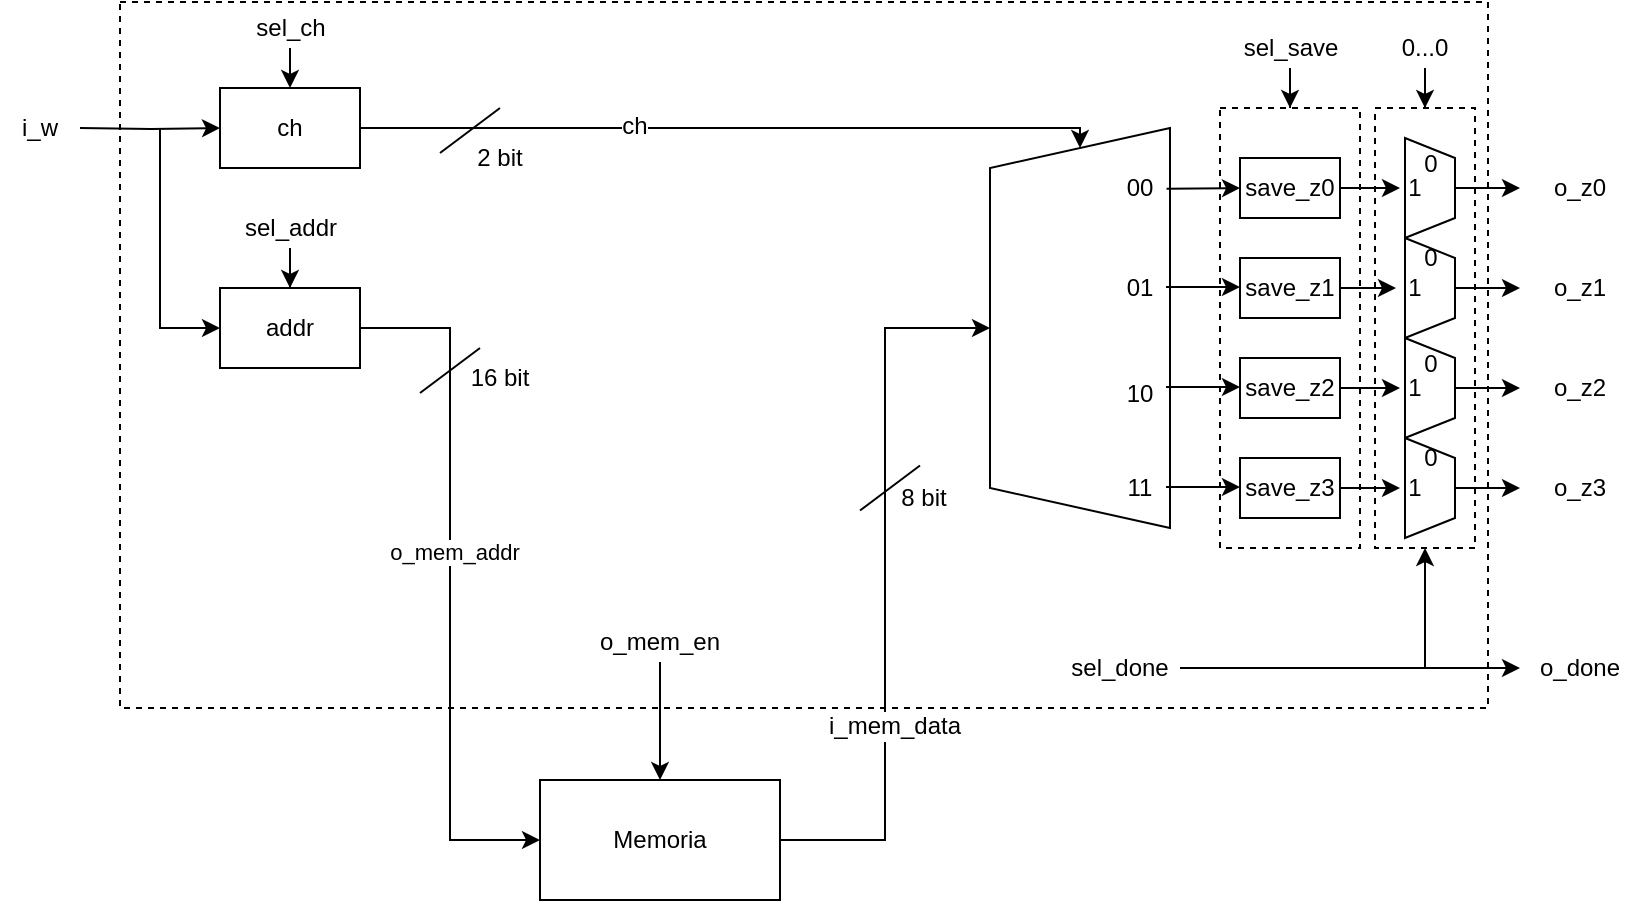 <mxfile version="21.3.0" type="device">
  <diagram name="Pagina-1" id="z46neC1v2HSzV0G07LQI">
    <mxGraphModel dx="2314" dy="1148" grid="0" gridSize="10" guides="1" tooltips="1" connect="1" arrows="1" fold="1" page="1" pageScale="1" pageWidth="827" pageHeight="1169" math="0" shadow="0">
      <root>
        <mxCell id="0" />
        <mxCell id="1" parent="0" />
        <mxCell id="df2RwkZd0xKqGF4FhGg1-22" style="edgeStyle=orthogonalEdgeStyle;rounded=0;orthogonalLoop=1;jettySize=auto;html=1;exitX=1;exitY=0.5;exitDx=0;exitDy=0;entryX=1;entryY=0.5;entryDx=0;entryDy=0;" parent="1" source="df2RwkZd0xKqGF4FhGg1-4" target="df2RwkZd0xKqGF4FhGg1-23" edge="1">
          <mxGeometry relative="1" as="geometry">
            <mxPoint x="537" y="99" as="targetPoint" />
            <Array as="points">
              <mxPoint x="547" y="99" />
            </Array>
          </mxGeometry>
        </mxCell>
        <mxCell id="df2RwkZd0xKqGF4FhGg1-24" value="ch" style="edgeLabel;html=1;align=center;verticalAlign=middle;resizable=0;points=[];fontSize=12;fontFamily=Helvetica;fontColor=default;" parent="df2RwkZd0xKqGF4FhGg1-22" vertex="1" connectable="0">
          <mxGeometry x="-0.26" y="1" relative="1" as="geometry">
            <mxPoint as="offset" />
          </mxGeometry>
        </mxCell>
        <mxCell id="df2RwkZd0xKqGF4FhGg1-4" value="ch" style="rounded=0;whiteSpace=wrap;html=1;" parent="1" vertex="1">
          <mxGeometry x="117" y="79" width="70" height="40" as="geometry" />
        </mxCell>
        <mxCell id="df2RwkZd0xKqGF4FhGg1-7" style="edgeStyle=orthogonalEdgeStyle;rounded=0;orthogonalLoop=1;jettySize=auto;html=1;" parent="1" target="df2RwkZd0xKqGF4FhGg1-4" edge="1">
          <mxGeometry relative="1" as="geometry">
            <mxPoint x="47" y="99" as="sourcePoint" />
          </mxGeometry>
        </mxCell>
        <mxCell id="df2RwkZd0xKqGF4FhGg1-6" value="i_w" style="text;html=1;strokeColor=none;fillColor=none;align=center;verticalAlign=middle;whiteSpace=wrap;rounded=0;" parent="1" vertex="1">
          <mxGeometry x="7" y="86.5" width="40" height="25" as="geometry" />
        </mxCell>
        <mxCell id="df2RwkZd0xKqGF4FhGg1-9" style="edgeStyle=orthogonalEdgeStyle;rounded=0;orthogonalLoop=1;jettySize=auto;html=1;entryX=0.5;entryY=0;entryDx=0;entryDy=0;exitX=0.5;exitY=1;exitDx=0;exitDy=0;" parent="1" source="df2RwkZd0xKqGF4FhGg1-8" target="df2RwkZd0xKqGF4FhGg1-4" edge="1">
          <mxGeometry relative="1" as="geometry" />
        </mxCell>
        <mxCell id="df2RwkZd0xKqGF4FhGg1-8" value="sel_ch" style="text;html=1;strokeColor=none;fillColor=none;align=center;verticalAlign=middle;whiteSpace=wrap;rounded=0;" parent="1" vertex="1">
          <mxGeometry x="129.5" y="39" width="45" height="20" as="geometry" />
        </mxCell>
        <mxCell id="df2RwkZd0xKqGF4FhGg1-16" style="edgeStyle=orthogonalEdgeStyle;rounded=0;orthogonalLoop=1;jettySize=auto;html=1;entryX=0;entryY=0.5;entryDx=0;entryDy=0;" parent="1" source="df2RwkZd0xKqGF4FhGg1-10" target="df2RwkZd0xKqGF4FhGg1-15" edge="1">
          <mxGeometry relative="1" as="geometry" />
        </mxCell>
        <mxCell id="df2RwkZd0xKqGF4FhGg1-17" value="o_mem_addr" style="edgeLabel;html=1;align=center;verticalAlign=middle;resizable=0;points=[];" parent="df2RwkZd0xKqGF4FhGg1-16" vertex="1" connectable="0">
          <mxGeometry x="-0.092" y="2" relative="1" as="geometry">
            <mxPoint as="offset" />
          </mxGeometry>
        </mxCell>
        <mxCell id="df2RwkZd0xKqGF4FhGg1-10" value="addr" style="rounded=0;whiteSpace=wrap;html=1;" parent="1" vertex="1">
          <mxGeometry x="117" y="179" width="70" height="40" as="geometry" />
        </mxCell>
        <mxCell id="df2RwkZd0xKqGF4FhGg1-13" style="edgeStyle=orthogonalEdgeStyle;rounded=0;orthogonalLoop=1;jettySize=auto;html=1;entryX=0.5;entryY=0;entryDx=0;entryDy=0;" parent="1" source="df2RwkZd0xKqGF4FhGg1-12" target="df2RwkZd0xKqGF4FhGg1-10" edge="1">
          <mxGeometry relative="1" as="geometry" />
        </mxCell>
        <mxCell id="df2RwkZd0xKqGF4FhGg1-12" value="sel_addr" style="text;html=1;strokeColor=none;fillColor=none;align=center;verticalAlign=middle;whiteSpace=wrap;rounded=0;" parent="1" vertex="1">
          <mxGeometry x="129.5" y="139" width="45" height="20" as="geometry" />
        </mxCell>
        <mxCell id="df2RwkZd0xKqGF4FhGg1-14" value="" style="endArrow=classic;html=1;rounded=0;" parent="1" edge="1">
          <mxGeometry width="50" height="50" relative="1" as="geometry">
            <mxPoint x="87" y="99" as="sourcePoint" />
            <mxPoint x="117" y="199" as="targetPoint" />
            <Array as="points">
              <mxPoint x="87" y="199" />
            </Array>
          </mxGeometry>
        </mxCell>
        <mxCell id="df2RwkZd0xKqGF4FhGg1-21" style="edgeStyle=orthogonalEdgeStyle;rounded=0;orthogonalLoop=1;jettySize=auto;html=1;entryX=0.5;entryY=0;entryDx=0;entryDy=0;" parent="1" source="df2RwkZd0xKqGF4FhGg1-15" target="df2RwkZd0xKqGF4FhGg1-23" edge="1">
          <mxGeometry relative="1" as="geometry">
            <mxPoint x="497" y="134" as="targetPoint" />
          </mxGeometry>
        </mxCell>
        <mxCell id="df2RwkZd0xKqGF4FhGg1-36" value="i_mem_data" style="edgeLabel;html=1;align=center;verticalAlign=middle;resizable=0;points=[];fontSize=12;fontFamily=Helvetica;fontColor=default;" parent="df2RwkZd0xKqGF4FhGg1-21" vertex="1" connectable="0">
          <mxGeometry x="-0.39" y="-3" relative="1" as="geometry">
            <mxPoint x="1" as="offset" />
          </mxGeometry>
        </mxCell>
        <mxCell id="df2RwkZd0xKqGF4FhGg1-15" value="Memoria" style="rounded=0;whiteSpace=wrap;html=1;" parent="1" vertex="1">
          <mxGeometry x="277" y="425" width="120" height="60" as="geometry" />
        </mxCell>
        <mxCell id="df2RwkZd0xKqGF4FhGg1-19" style="edgeStyle=orthogonalEdgeStyle;rounded=0;orthogonalLoop=1;jettySize=auto;html=1;entryX=0.5;entryY=0;entryDx=0;entryDy=0;" parent="1" source="df2RwkZd0xKqGF4FhGg1-18" target="df2RwkZd0xKqGF4FhGg1-15" edge="1">
          <mxGeometry relative="1" as="geometry" />
        </mxCell>
        <mxCell id="df2RwkZd0xKqGF4FhGg1-18" value="o_mem_en" style="text;html=1;strokeColor=none;fillColor=none;align=center;verticalAlign=middle;whiteSpace=wrap;rounded=0;" parent="1" vertex="1">
          <mxGeometry x="322" y="346" width="30" height="20" as="geometry" />
        </mxCell>
        <mxCell id="df2RwkZd0xKqGF4FhGg1-23" value="" style="shape=trapezoid;perimeter=trapezoidPerimeter;whiteSpace=wrap;html=1;fixedSize=1;shadow=0;dashed=0;strokeColor=default;strokeWidth=1;fontFamily=Helvetica;fontSize=12;fontColor=default;fillColor=default;rotation=-90;" parent="1" vertex="1">
          <mxGeometry x="447" y="154" width="200" height="90" as="geometry" />
        </mxCell>
        <mxCell id="df2RwkZd0xKqGF4FhGg1-72" style="edgeStyle=orthogonalEdgeStyle;rounded=0;orthogonalLoop=1;jettySize=auto;html=1;entryX=0;entryY=0.5;entryDx=0;entryDy=0;fontFamily=Helvetica;fontSize=12;fontColor=default;" parent="1" source="df2RwkZd0xKqGF4FhGg1-25" target="df2RwkZd0xKqGF4FhGg1-91" edge="1">
          <mxGeometry relative="1" as="geometry" />
        </mxCell>
        <mxCell id="df2RwkZd0xKqGF4FhGg1-25" value="save_z0" style="rounded=0;whiteSpace=wrap;html=1;shadow=0;dashed=0;strokeColor=default;strokeWidth=1;fontFamily=Helvetica;fontSize=12;fontColor=default;fillColor=default;" parent="1" vertex="1">
          <mxGeometry x="627" y="114" width="50" height="30" as="geometry" />
        </mxCell>
        <mxCell id="df2RwkZd0xKqGF4FhGg1-27" value="" style="endArrow=classic;html=1;rounded=0;fontFamily=Helvetica;fontSize=12;fontColor=default;entryX=0;entryY=0.5;entryDx=0;entryDy=0;exitX=0.848;exitY=0.981;exitDx=0;exitDy=0;exitPerimeter=0;" parent="1" source="df2RwkZd0xKqGF4FhGg1-23" target="df2RwkZd0xKqGF4FhGg1-25" edge="1">
          <mxGeometry width="50" height="50" relative="1" as="geometry">
            <mxPoint x="597" y="129" as="sourcePoint" />
            <mxPoint x="447" y="154" as="targetPoint" />
          </mxGeometry>
        </mxCell>
        <mxCell id="df2RwkZd0xKqGF4FhGg1-73" style="edgeStyle=orthogonalEdgeStyle;rounded=0;orthogonalLoop=1;jettySize=auto;html=1;fontFamily=Helvetica;fontSize=12;fontColor=default;" parent="1" source="df2RwkZd0xKqGF4FhGg1-28" edge="1">
          <mxGeometry relative="1" as="geometry">
            <mxPoint x="705" y="179" as="targetPoint" />
          </mxGeometry>
        </mxCell>
        <mxCell id="df2RwkZd0xKqGF4FhGg1-28" value="save_z1" style="rounded=0;whiteSpace=wrap;html=1;shadow=0;dashed=0;strokeColor=default;strokeWidth=1;fontFamily=Helvetica;fontSize=12;fontColor=default;fillColor=default;" parent="1" vertex="1">
          <mxGeometry x="627" y="164" width="50" height="30" as="geometry" />
        </mxCell>
        <mxCell id="df2RwkZd0xKqGF4FhGg1-74" style="edgeStyle=orthogonalEdgeStyle;rounded=0;orthogonalLoop=1;jettySize=auto;html=1;entryX=0;entryY=0.5;entryDx=0;entryDy=0;fontFamily=Helvetica;fontSize=12;fontColor=default;" parent="1" source="df2RwkZd0xKqGF4FhGg1-29" target="df2RwkZd0xKqGF4FhGg1-93" edge="1">
          <mxGeometry relative="1" as="geometry" />
        </mxCell>
        <mxCell id="df2RwkZd0xKqGF4FhGg1-29" value="save_z2" style="rounded=0;whiteSpace=wrap;html=1;shadow=0;dashed=0;strokeColor=default;strokeWidth=1;fontFamily=Helvetica;fontSize=12;fontColor=default;fillColor=default;" parent="1" vertex="1">
          <mxGeometry x="627" y="214" width="50" height="30" as="geometry" />
        </mxCell>
        <mxCell id="df2RwkZd0xKqGF4FhGg1-75" style="edgeStyle=orthogonalEdgeStyle;rounded=0;orthogonalLoop=1;jettySize=auto;html=1;entryX=0;entryY=0.5;entryDx=0;entryDy=0;fontFamily=Helvetica;fontSize=12;fontColor=default;" parent="1" source="df2RwkZd0xKqGF4FhGg1-30" target="df2RwkZd0xKqGF4FhGg1-94" edge="1">
          <mxGeometry relative="1" as="geometry" />
        </mxCell>
        <mxCell id="df2RwkZd0xKqGF4FhGg1-30" value="save_z3" style="rounded=0;whiteSpace=wrap;html=1;shadow=0;dashed=0;strokeColor=default;strokeWidth=1;fontFamily=Helvetica;fontSize=12;fontColor=default;fillColor=default;" parent="1" vertex="1">
          <mxGeometry x="627" y="264" width="50" height="30" as="geometry" />
        </mxCell>
        <mxCell id="df2RwkZd0xKqGF4FhGg1-31" value="" style="endArrow=classic;html=1;rounded=0;fontFamily=Helvetica;fontSize=12;fontColor=default;entryX=0;entryY=0.5;entryDx=0;entryDy=0;exitX=0.848;exitY=0.981;exitDx=0;exitDy=0;exitPerimeter=0;" parent="1" edge="1">
          <mxGeometry width="50" height="50" relative="1" as="geometry">
            <mxPoint x="590" y="178.5" as="sourcePoint" />
            <mxPoint x="627" y="178.5" as="targetPoint" />
            <Array as="points">
              <mxPoint x="607" y="178.5" />
            </Array>
          </mxGeometry>
        </mxCell>
        <mxCell id="df2RwkZd0xKqGF4FhGg1-32" value="" style="endArrow=classic;html=1;rounded=0;fontFamily=Helvetica;fontSize=12;fontColor=default;entryX=0;entryY=0.5;entryDx=0;entryDy=0;exitX=0.848;exitY=0.981;exitDx=0;exitDy=0;exitPerimeter=0;" parent="1" edge="1">
          <mxGeometry width="50" height="50" relative="1" as="geometry">
            <mxPoint x="590" y="228.5" as="sourcePoint" />
            <mxPoint x="627" y="228.5" as="targetPoint" />
          </mxGeometry>
        </mxCell>
        <mxCell id="df2RwkZd0xKqGF4FhGg1-53" value="" style="rounded=0;whiteSpace=wrap;html=1;shadow=0;dashed=1;strokeColor=default;strokeWidth=1;fontFamily=Helvetica;fontSize=12;fontColor=default;fillColor=none;" parent="1" vertex="1">
          <mxGeometry x="617" y="89" width="70" height="220" as="geometry" />
        </mxCell>
        <mxCell id="df2RwkZd0xKqGF4FhGg1-33" value="" style="endArrow=classic;html=1;rounded=0;fontFamily=Helvetica;fontSize=12;fontColor=default;entryX=0;entryY=0.5;entryDx=0;entryDy=0;exitX=0.848;exitY=0.981;exitDx=0;exitDy=0;exitPerimeter=0;" parent="1" edge="1">
          <mxGeometry width="50" height="50" relative="1" as="geometry">
            <mxPoint x="590" y="278.5" as="sourcePoint" />
            <mxPoint x="627" y="278.5" as="targetPoint" />
          </mxGeometry>
        </mxCell>
        <mxCell id="df2RwkZd0xKqGF4FhGg1-55" style="edgeStyle=orthogonalEdgeStyle;rounded=0;orthogonalLoop=1;jettySize=auto;html=1;entryX=0.5;entryY=0;entryDx=0;entryDy=0;fontFamily=Helvetica;fontSize=12;fontColor=default;" parent="1" source="df2RwkZd0xKqGF4FhGg1-54" target="df2RwkZd0xKqGF4FhGg1-53" edge="1">
          <mxGeometry relative="1" as="geometry" />
        </mxCell>
        <mxCell id="df2RwkZd0xKqGF4FhGg1-54" value="sel_save" style="text;html=1;strokeColor=none;fillColor=none;align=center;verticalAlign=middle;whiteSpace=wrap;rounded=0;" parent="1" vertex="1">
          <mxGeometry x="629.5" y="49" width="45" height="20" as="geometry" />
        </mxCell>
        <mxCell id="df2RwkZd0xKqGF4FhGg1-69" style="edgeStyle=orthogonalEdgeStyle;rounded=0;orthogonalLoop=1;jettySize=auto;html=1;fontFamily=Helvetica;fontSize=12;fontColor=default;" parent="1" source="df2RwkZd0xKqGF4FhGg1-57" target="df2RwkZd0xKqGF4FhGg1-62" edge="1">
          <mxGeometry relative="1" as="geometry" />
        </mxCell>
        <mxCell id="df2RwkZd0xKqGF4FhGg1-57" value="" style="shape=trapezoid;perimeter=trapezoidPerimeter;whiteSpace=wrap;html=1;fixedSize=1;shadow=0;dashed=0;strokeColor=default;strokeWidth=1;fontFamily=Helvetica;fontSize=12;fontColor=default;fillColor=default;rotation=90;size=10;" parent="1" vertex="1">
          <mxGeometry x="697" y="116.5" width="50" height="25" as="geometry" />
        </mxCell>
        <mxCell id="df2RwkZd0xKqGF4FhGg1-68" style="edgeStyle=orthogonalEdgeStyle;rounded=0;orthogonalLoop=1;jettySize=auto;html=1;fontFamily=Helvetica;fontSize=12;fontColor=default;" parent="1" source="df2RwkZd0xKqGF4FhGg1-59" target="df2RwkZd0xKqGF4FhGg1-63" edge="1">
          <mxGeometry relative="1" as="geometry" />
        </mxCell>
        <mxCell id="df2RwkZd0xKqGF4FhGg1-59" value="" style="shape=trapezoid;perimeter=trapezoidPerimeter;whiteSpace=wrap;html=1;fixedSize=1;shadow=0;dashed=0;strokeColor=default;strokeWidth=1;fontFamily=Helvetica;fontSize=12;fontColor=default;fillColor=default;rotation=90;size=10;" parent="1" vertex="1">
          <mxGeometry x="697" y="166.5" width="50" height="25" as="geometry" />
        </mxCell>
        <mxCell id="df2RwkZd0xKqGF4FhGg1-66" style="edgeStyle=orthogonalEdgeStyle;rounded=0;orthogonalLoop=1;jettySize=auto;html=1;fontFamily=Helvetica;fontSize=12;fontColor=default;" parent="1" source="df2RwkZd0xKqGF4FhGg1-60" target="df2RwkZd0xKqGF4FhGg1-64" edge="1">
          <mxGeometry relative="1" as="geometry" />
        </mxCell>
        <mxCell id="df2RwkZd0xKqGF4FhGg1-60" value="" style="shape=trapezoid;perimeter=trapezoidPerimeter;whiteSpace=wrap;html=1;fixedSize=1;shadow=0;dashed=0;strokeColor=default;strokeWidth=1;fontFamily=Helvetica;fontSize=12;fontColor=default;fillColor=default;rotation=90;size=10;" parent="1" vertex="1">
          <mxGeometry x="697" y="216.5" width="50" height="25" as="geometry" />
        </mxCell>
        <mxCell id="df2RwkZd0xKqGF4FhGg1-67" style="edgeStyle=orthogonalEdgeStyle;rounded=0;orthogonalLoop=1;jettySize=auto;html=1;fontFamily=Helvetica;fontSize=12;fontColor=default;" parent="1" source="df2RwkZd0xKqGF4FhGg1-61" target="df2RwkZd0xKqGF4FhGg1-65" edge="1">
          <mxGeometry relative="1" as="geometry" />
        </mxCell>
        <mxCell id="df2RwkZd0xKqGF4FhGg1-61" value="" style="shape=trapezoid;perimeter=trapezoidPerimeter;whiteSpace=wrap;html=1;fixedSize=1;shadow=0;dashed=0;strokeColor=default;strokeWidth=1;fontFamily=Helvetica;fontSize=12;fontColor=default;fillColor=default;rotation=90;size=10;" parent="1" vertex="1">
          <mxGeometry x="697" y="266.5" width="50" height="25" as="geometry" />
        </mxCell>
        <mxCell id="df2RwkZd0xKqGF4FhGg1-62" value="o_z0" style="text;html=1;strokeColor=none;fillColor=none;align=center;verticalAlign=middle;whiteSpace=wrap;rounded=0;fontSize=12;fontFamily=Helvetica;fontColor=default;" parent="1" vertex="1">
          <mxGeometry x="767" y="114" width="60" height="30" as="geometry" />
        </mxCell>
        <mxCell id="df2RwkZd0xKqGF4FhGg1-63" value="o_z1" style="text;html=1;strokeColor=none;fillColor=none;align=center;verticalAlign=middle;whiteSpace=wrap;rounded=0;fontSize=12;fontFamily=Helvetica;fontColor=default;" parent="1" vertex="1">
          <mxGeometry x="767" y="164" width="60" height="30" as="geometry" />
        </mxCell>
        <mxCell id="df2RwkZd0xKqGF4FhGg1-64" value="o_z2" style="text;html=1;strokeColor=none;fillColor=none;align=center;verticalAlign=middle;whiteSpace=wrap;rounded=0;fontSize=12;fontFamily=Helvetica;fontColor=default;" parent="1" vertex="1">
          <mxGeometry x="767" y="214" width="60" height="30" as="geometry" />
        </mxCell>
        <mxCell id="df2RwkZd0xKqGF4FhGg1-65" value="o_z3" style="text;html=1;strokeColor=none;fillColor=none;align=center;verticalAlign=middle;whiteSpace=wrap;rounded=0;fontSize=12;fontFamily=Helvetica;fontColor=default;" parent="1" vertex="1">
          <mxGeometry x="767" y="264" width="60" height="30" as="geometry" />
        </mxCell>
        <mxCell id="df2RwkZd0xKqGF4FhGg1-76" value="" style="rounded=0;whiteSpace=wrap;html=1;shadow=0;dashed=1;strokeColor=default;strokeWidth=1;fontFamily=Helvetica;fontSize=12;fontColor=default;fillColor=none;" parent="1" vertex="1">
          <mxGeometry x="694.5" y="89" width="50" height="220" as="geometry" />
        </mxCell>
        <mxCell id="df2RwkZd0xKqGF4FhGg1-79" style="edgeStyle=orthogonalEdgeStyle;rounded=0;orthogonalLoop=1;jettySize=auto;html=1;entryX=0.5;entryY=1;entryDx=0;entryDy=0;fontFamily=Helvetica;fontSize=12;fontColor=default;" parent="1" source="df2RwkZd0xKqGF4FhGg1-78" target="df2RwkZd0xKqGF4FhGg1-76" edge="1">
          <mxGeometry relative="1" as="geometry" />
        </mxCell>
        <mxCell id="df2RwkZd0xKqGF4FhGg1-78" value="sel_done" style="text;html=1;strokeColor=none;fillColor=none;align=center;verticalAlign=middle;whiteSpace=wrap;rounded=0;" parent="1" vertex="1">
          <mxGeometry x="537" y="359" width="60" height="20" as="geometry" />
        </mxCell>
        <mxCell id="df2RwkZd0xKqGF4FhGg1-80" value="" style="endArrow=classic;html=1;rounded=0;fontFamily=Helvetica;fontSize=12;fontColor=default;exitX=1;exitY=0.5;exitDx=0;exitDy=0;" parent="1" source="df2RwkZd0xKqGF4FhGg1-78" edge="1">
          <mxGeometry width="50" height="50" relative="1" as="geometry">
            <mxPoint x="437" y="279" as="sourcePoint" />
            <mxPoint x="767" y="369" as="targetPoint" />
          </mxGeometry>
        </mxCell>
        <mxCell id="df2RwkZd0xKqGF4FhGg1-81" value="o_done" style="text;html=1;strokeColor=none;fillColor=none;align=center;verticalAlign=middle;whiteSpace=wrap;rounded=0;fontSize=12;fontFamily=Helvetica;fontColor=default;" parent="1" vertex="1">
          <mxGeometry x="767" y="354" width="60" height="30" as="geometry" />
        </mxCell>
        <mxCell id="4b4NJ4sCWoDTaszdv9sN-10" style="edgeStyle=orthogonalEdgeStyle;rounded=0;orthogonalLoop=1;jettySize=auto;html=1;entryX=0.5;entryY=0;entryDx=0;entryDy=0;" edge="1" parent="1" source="df2RwkZd0xKqGF4FhGg1-82" target="df2RwkZd0xKqGF4FhGg1-76">
          <mxGeometry relative="1" as="geometry" />
        </mxCell>
        <mxCell id="df2RwkZd0xKqGF4FhGg1-82" value="0...0" style="text;html=1;strokeColor=none;fillColor=none;align=center;verticalAlign=middle;whiteSpace=wrap;rounded=0;fontSize=12;fontFamily=Helvetica;fontColor=default;" parent="1" vertex="1">
          <mxGeometry x="692" y="49" width="55" height="20" as="geometry" />
        </mxCell>
        <mxCell id="df2RwkZd0xKqGF4FhGg1-86" value="00" style="text;html=1;strokeColor=none;fillColor=none;align=center;verticalAlign=middle;whiteSpace=wrap;rounded=0;fontSize=12;fontFamily=Helvetica;fontColor=default;" parent="1" vertex="1">
          <mxGeometry x="567" y="119" width="20" height="20" as="geometry" />
        </mxCell>
        <mxCell id="df2RwkZd0xKqGF4FhGg1-87" value="01" style="text;html=1;strokeColor=none;fillColor=none;align=center;verticalAlign=middle;whiteSpace=wrap;rounded=0;fontSize=12;fontFamily=Helvetica;fontColor=default;" parent="1" vertex="1">
          <mxGeometry x="567" y="169" width="20" height="20" as="geometry" />
        </mxCell>
        <mxCell id="df2RwkZd0xKqGF4FhGg1-88" value="10" style="text;html=1;strokeColor=none;fillColor=none;align=center;verticalAlign=middle;whiteSpace=wrap;rounded=0;fontSize=12;fontFamily=Helvetica;fontColor=default;" parent="1" vertex="1">
          <mxGeometry x="567" y="221.5" width="20" height="20" as="geometry" />
        </mxCell>
        <mxCell id="df2RwkZd0xKqGF4FhGg1-90" value="11" style="text;html=1;strokeColor=none;fillColor=none;align=center;verticalAlign=middle;whiteSpace=wrap;rounded=0;fontSize=12;fontFamily=Helvetica;fontColor=default;" parent="1" vertex="1">
          <mxGeometry x="567" y="269" width="20" height="20" as="geometry" />
        </mxCell>
        <mxCell id="df2RwkZd0xKqGF4FhGg1-91" value="1" style="text;html=1;strokeColor=none;fillColor=none;align=center;verticalAlign=middle;whiteSpace=wrap;rounded=0;fontSize=12;fontFamily=Helvetica;fontColor=default;" parent="1" vertex="1">
          <mxGeometry x="707" y="124" width="15" height="10" as="geometry" />
        </mxCell>
        <mxCell id="df2RwkZd0xKqGF4FhGg1-92" value="1" style="text;html=1;strokeColor=none;fillColor=none;align=center;verticalAlign=middle;whiteSpace=wrap;rounded=0;fontSize=12;fontFamily=Helvetica;fontColor=default;" parent="1" vertex="1">
          <mxGeometry x="707" y="174" width="15" height="10" as="geometry" />
        </mxCell>
        <mxCell id="df2RwkZd0xKqGF4FhGg1-93" value="1" style="text;html=1;strokeColor=none;fillColor=none;align=center;verticalAlign=middle;whiteSpace=wrap;rounded=0;fontSize=12;fontFamily=Helvetica;fontColor=default;" parent="1" vertex="1">
          <mxGeometry x="707" y="224" width="15" height="10" as="geometry" />
        </mxCell>
        <mxCell id="df2RwkZd0xKqGF4FhGg1-94" value="1" style="text;html=1;strokeColor=none;fillColor=none;align=center;verticalAlign=middle;whiteSpace=wrap;rounded=0;fontSize=12;fontFamily=Helvetica;fontColor=default;" parent="1" vertex="1">
          <mxGeometry x="707" y="274" width="15" height="10" as="geometry" />
        </mxCell>
        <mxCell id="df2RwkZd0xKqGF4FhGg1-96" value="0" style="text;html=1;strokeColor=none;fillColor=none;align=center;verticalAlign=middle;whiteSpace=wrap;rounded=0;fontSize=12;fontFamily=Helvetica;fontColor=default;" parent="1" vertex="1">
          <mxGeometry x="714.5" y="111.5" width="15" height="10" as="geometry" />
        </mxCell>
        <mxCell id="df2RwkZd0xKqGF4FhGg1-99" value="0" style="text;html=1;strokeColor=none;fillColor=none;align=center;verticalAlign=middle;whiteSpace=wrap;rounded=0;fontSize=12;fontFamily=Helvetica;fontColor=default;" parent="1" vertex="1">
          <mxGeometry x="714.5" y="159" width="15" height="10" as="geometry" />
        </mxCell>
        <mxCell id="df2RwkZd0xKqGF4FhGg1-100" value="0" style="text;html=1;strokeColor=none;fillColor=none;align=center;verticalAlign=middle;whiteSpace=wrap;rounded=0;fontSize=12;fontFamily=Helvetica;fontColor=default;" parent="1" vertex="1">
          <mxGeometry x="714.5" y="211.5" width="15" height="10" as="geometry" />
        </mxCell>
        <mxCell id="df2RwkZd0xKqGF4FhGg1-101" value="0" style="text;html=1;strokeColor=none;fillColor=none;align=center;verticalAlign=middle;whiteSpace=wrap;rounded=0;fontSize=12;fontFamily=Helvetica;fontColor=default;" parent="1" vertex="1">
          <mxGeometry x="714.5" y="259" width="15" height="10" as="geometry" />
        </mxCell>
        <mxCell id="df2RwkZd0xKqGF4FhGg1-102" value="" style="endArrow=none;html=1;rounded=0;fontFamily=Helvetica;fontSize=12;fontColor=default;" parent="1" edge="1">
          <mxGeometry width="50" height="50" relative="1" as="geometry">
            <mxPoint x="217" y="231.5" as="sourcePoint" />
            <mxPoint x="247" y="209" as="targetPoint" />
          </mxGeometry>
        </mxCell>
        <mxCell id="df2RwkZd0xKqGF4FhGg1-103" value="16 bit" style="text;html=1;strokeColor=none;fillColor=none;align=center;verticalAlign=middle;whiteSpace=wrap;rounded=0;fontSize=12;fontFamily=Helvetica;fontColor=default;" parent="1" vertex="1">
          <mxGeometry x="237" y="216.5" width="40" height="15" as="geometry" />
        </mxCell>
        <mxCell id="df2RwkZd0xKqGF4FhGg1-104" value="2 bit" style="text;html=1;strokeColor=none;fillColor=none;align=center;verticalAlign=middle;whiteSpace=wrap;rounded=0;fontSize=12;fontFamily=Helvetica;fontColor=default;" parent="1" vertex="1">
          <mxGeometry x="237" y="106.5" width="40" height="15" as="geometry" />
        </mxCell>
        <mxCell id="df2RwkZd0xKqGF4FhGg1-106" value="" style="endArrow=none;html=1;rounded=0;fontFamily=Helvetica;fontSize=12;fontColor=default;" parent="1" edge="1">
          <mxGeometry width="50" height="50" relative="1" as="geometry">
            <mxPoint x="227" y="111.5" as="sourcePoint" />
            <mxPoint x="257" y="89" as="targetPoint" />
          </mxGeometry>
        </mxCell>
        <mxCell id="df2RwkZd0xKqGF4FhGg1-108" value="" style="endArrow=none;html=1;rounded=0;fontFamily=Helvetica;fontSize=12;fontColor=default;" parent="1" edge="1">
          <mxGeometry width="50" height="50" relative="1" as="geometry">
            <mxPoint x="437" y="290.25" as="sourcePoint" />
            <mxPoint x="467" y="267.75" as="targetPoint" />
          </mxGeometry>
        </mxCell>
        <mxCell id="df2RwkZd0xKqGF4FhGg1-110" value="8 bit" style="text;html=1;strokeColor=none;fillColor=none;align=center;verticalAlign=middle;whiteSpace=wrap;rounded=0;fontSize=12;fontFamily=Helvetica;fontColor=default;" parent="1" vertex="1">
          <mxGeometry x="449" y="276.5" width="40" height="15" as="geometry" />
        </mxCell>
        <mxCell id="df2RwkZd0xKqGF4FhGg1-113" value="" style="rounded=0;whiteSpace=wrap;html=1;shadow=0;dashed=1;strokeColor=default;strokeWidth=1;fontFamily=Helvetica;fontSize=12;fontColor=default;fillColor=none;" parent="1" vertex="1">
          <mxGeometry x="67" y="36" width="684" height="353" as="geometry" />
        </mxCell>
      </root>
    </mxGraphModel>
  </diagram>
</mxfile>
